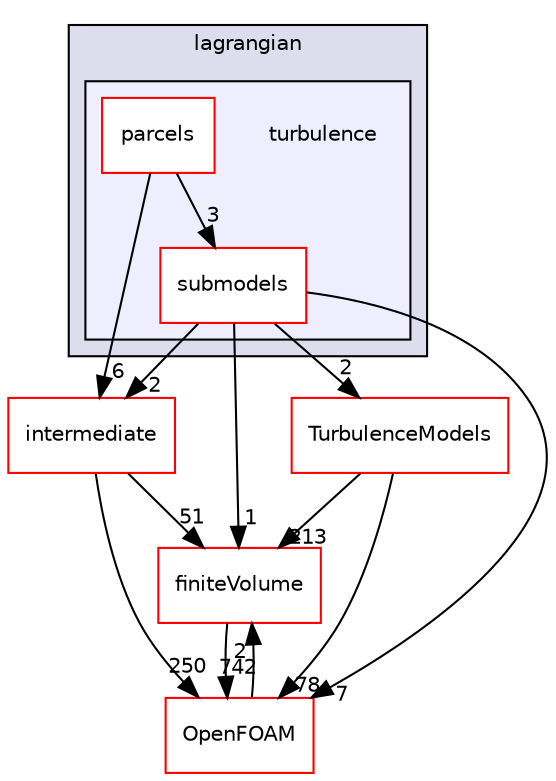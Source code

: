 digraph "src/lagrangian/turbulence" {
  bgcolor=transparent;
  compound=true
  node [ fontsize="10", fontname="Helvetica"];
  edge [ labelfontsize="10", labelfontname="Helvetica"];
  subgraph clusterdir_f8c25efc4b6f6a8502a42d5af7554d23 {
    graph [ bgcolor="#ddddee", pencolor="black", label="lagrangian" fontname="Helvetica", fontsize="10", URL="dir_f8c25efc4b6f6a8502a42d5af7554d23.html"]
  subgraph clusterdir_43bc749440adff70c5addf058ea4a468 {
    graph [ bgcolor="#eeeeff", pencolor="black", label="" URL="dir_43bc749440adff70c5addf058ea4a468.html"];
    dir_43bc749440adff70c5addf058ea4a468 [shape=plaintext label="turbulence"];
    dir_f4470e492b052055a8f68ab9bbd08f78 [shape=box label="parcels" color="red" fillcolor="white" style="filled" URL="dir_f4470e492b052055a8f68ab9bbd08f78.html"];
    dir_8d2e9f3975cd341fe442d8051fa80149 [shape=box label="submodels" color="red" fillcolor="white" style="filled" URL="dir_8d2e9f3975cd341fe442d8051fa80149.html"];
  }
  }
  dir_9bd15774b555cf7259a6fa18f99fe99b [shape=box label="finiteVolume" color="red" URL="dir_9bd15774b555cf7259a6fa18f99fe99b.html"];
  dir_d3c32a493136c130c1f0d51f4f35c297 [shape=box label="intermediate" color="red" URL="dir_d3c32a493136c130c1f0d51f4f35c297.html"];
  dir_1eda626aeac0f0ad2848c36acaa5d501 [shape=box label="TurbulenceModels" color="red" URL="dir_1eda626aeac0f0ad2848c36acaa5d501.html"];
  dir_c5473ff19b20e6ec4dfe5c310b3778a8 [shape=box label="OpenFOAM" color="red" URL="dir_c5473ff19b20e6ec4dfe5c310b3778a8.html"];
  dir_8d2e9f3975cd341fe442d8051fa80149->dir_9bd15774b555cf7259a6fa18f99fe99b [headlabel="1", labeldistance=1.5 headhref="dir_001743_000867.html"];
  dir_8d2e9f3975cd341fe442d8051fa80149->dir_d3c32a493136c130c1f0d51f4f35c297 [headlabel="2", labeldistance=1.5 headhref="dir_001743_001421.html"];
  dir_8d2e9f3975cd341fe442d8051fa80149->dir_1eda626aeac0f0ad2848c36acaa5d501 [headlabel="2", labeldistance=1.5 headhref="dir_001743_003046.html"];
  dir_8d2e9f3975cd341fe442d8051fa80149->dir_c5473ff19b20e6ec4dfe5c310b3778a8 [headlabel="7", labeldistance=1.5 headhref="dir_001743_001929.html"];
  dir_9bd15774b555cf7259a6fa18f99fe99b->dir_c5473ff19b20e6ec4dfe5c310b3778a8 [headlabel="742", labeldistance=1.5 headhref="dir_000867_001929.html"];
  dir_f4470e492b052055a8f68ab9bbd08f78->dir_8d2e9f3975cd341fe442d8051fa80149 [headlabel="3", labeldistance=1.5 headhref="dir_001495_001743.html"];
  dir_f4470e492b052055a8f68ab9bbd08f78->dir_d3c32a493136c130c1f0d51f4f35c297 [headlabel="6", labeldistance=1.5 headhref="dir_001495_001421.html"];
  dir_d3c32a493136c130c1f0d51f4f35c297->dir_9bd15774b555cf7259a6fa18f99fe99b [headlabel="51", labeldistance=1.5 headhref="dir_001421_000867.html"];
  dir_d3c32a493136c130c1f0d51f4f35c297->dir_c5473ff19b20e6ec4dfe5c310b3778a8 [headlabel="250", labeldistance=1.5 headhref="dir_001421_001929.html"];
  dir_1eda626aeac0f0ad2848c36acaa5d501->dir_9bd15774b555cf7259a6fa18f99fe99b [headlabel="213", labeldistance=1.5 headhref="dir_003046_000867.html"];
  dir_1eda626aeac0f0ad2848c36acaa5d501->dir_c5473ff19b20e6ec4dfe5c310b3778a8 [headlabel="78", labeldistance=1.5 headhref="dir_003046_001929.html"];
  dir_c5473ff19b20e6ec4dfe5c310b3778a8->dir_9bd15774b555cf7259a6fa18f99fe99b [headlabel="2", labeldistance=1.5 headhref="dir_001929_000867.html"];
}
